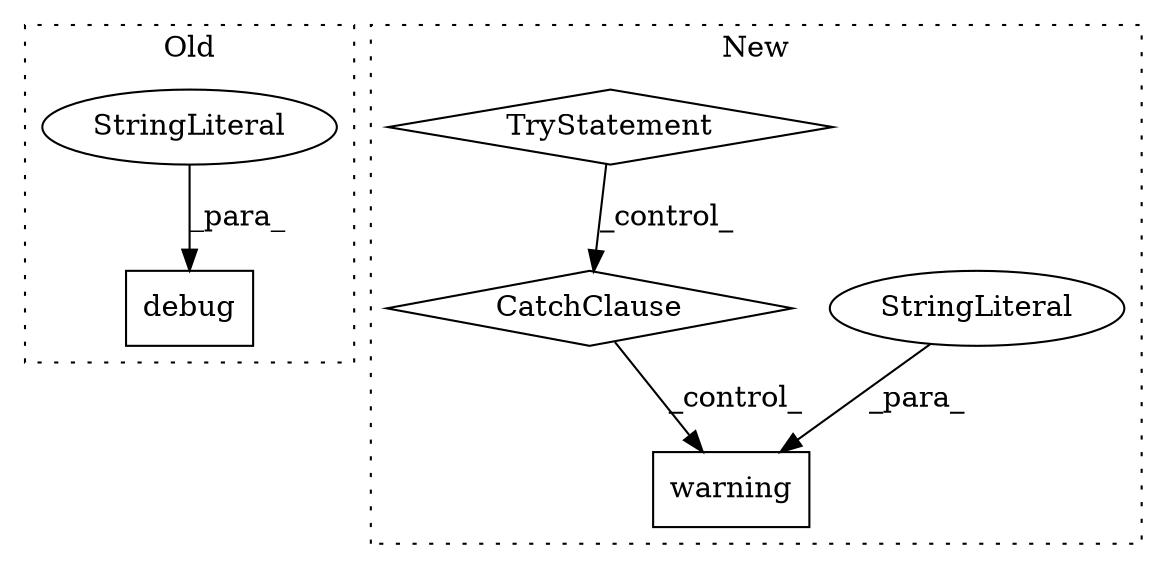 digraph G {
subgraph cluster0 {
1 [label="debug" a="32" s="1059,1110" l="6,1" shape="box"];
4 [label="StringLiteral" a="45" s="1065" l="22" shape="ellipse"];
label = "Old";
style="dotted";
}
subgraph cluster1 {
2 [label="warning" a="32" s="1299,1339" l="8,1" shape="box"];
3 [label="StringLiteral" a="45" s="1307" l="28" shape="ellipse"];
5 [label="CatchClause" a="12" s="1251,1281" l="11,2" shape="diamond"];
6 [label="TryStatement" a="54" s="668" l="4" shape="diamond"];
label = "New";
style="dotted";
}
3 -> 2 [label="_para_"];
4 -> 1 [label="_para_"];
5 -> 2 [label="_control_"];
6 -> 5 [label="_control_"];
}